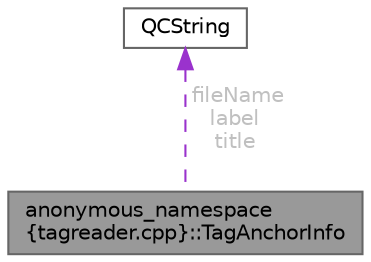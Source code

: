 digraph "anonymous_namespace{tagreader.cpp}::TagAnchorInfo"
{
 // INTERACTIVE_SVG=YES
 // LATEX_PDF_SIZE
  bgcolor="transparent";
  edge [fontname=Helvetica,fontsize=10,labelfontname=Helvetica,labelfontsize=10];
  node [fontname=Helvetica,fontsize=10,shape=box,height=0.2,width=0.4];
  Node1 [id="Node000001",label="anonymous_namespace\l\{tagreader.cpp\}::TagAnchorInfo",height=0.2,width=0.4,color="gray40", fillcolor="grey60", style="filled", fontcolor="black",tooltip="Information about an linkable anchor."];
  Node2 -> Node1 [id="edge1_Node000001_Node000002",dir="back",color="darkorchid3",style="dashed",tooltip=" ",label=" fileName\nlabel\ntitle",fontcolor="grey" ];
  Node2 [id="Node000002",label="QCString",height=0.2,width=0.4,color="gray40", fillcolor="white", style="filled",URL="$d9/d45/class_q_c_string.html",tooltip="This is an alternative implementation of QCString."];
}
